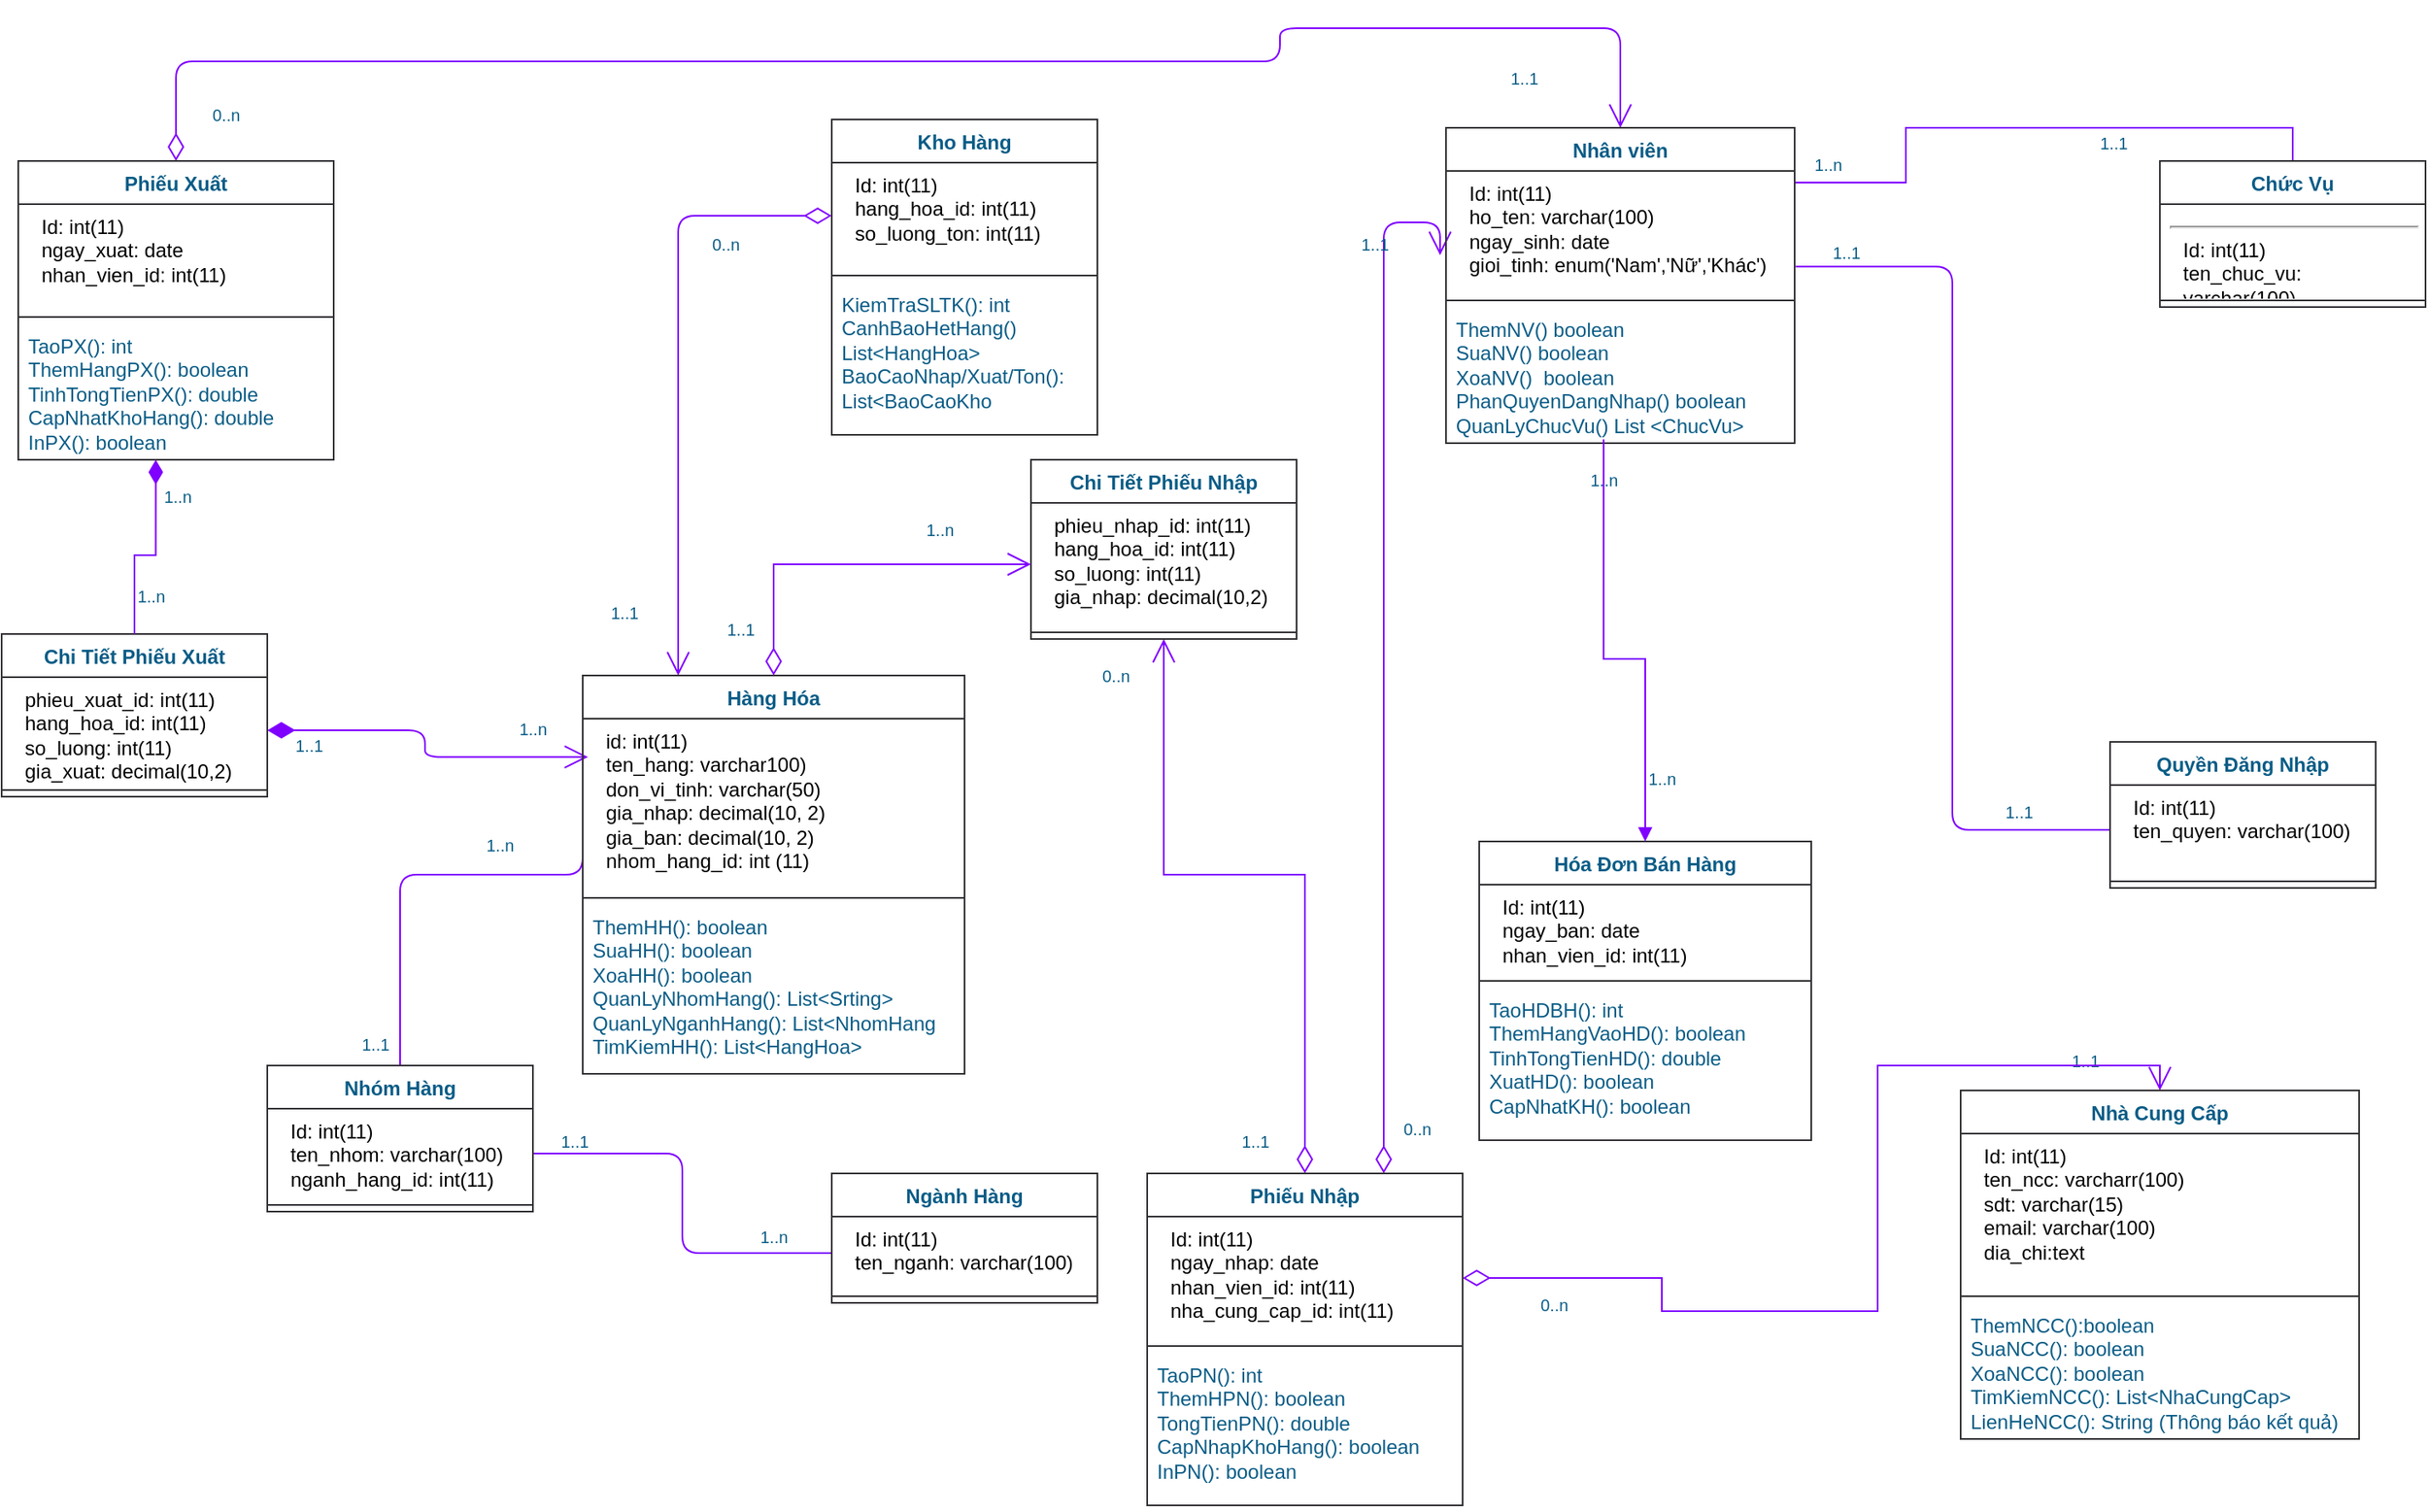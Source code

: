 <mxfile version="26.2.2">
  <diagram name="Page-1" id="efa7a0a1-bf9b-a30e-e6df-94a7791c09e9">
    <mxGraphModel dx="1627" dy="2089" grid="1" gridSize="10" guides="1" tooltips="1" connect="1" arrows="1" fold="1" page="1" pageScale="1" pageWidth="827" pageHeight="1169" background="none" math="0" shadow="0">
      <root>
        <mxCell id="0" />
        <mxCell id="1" parent="0" />
        <mxCell id="cm0d4Y98Hce47HyUnUgf-143" style="edgeStyle=orthogonalEdgeStyle;rounded=0;orthogonalLoop=1;jettySize=auto;html=1;exitX=1;exitY=0.5;exitDx=0;exitDy=0;entryX=0.5;entryY=0;entryDx=0;entryDy=0;strokeColor=#7F00FF;fontColor=#095C86;fillColor=#F694C1;endArrow=none;startFill=0;" parent="1" source="cm0d4Y98Hce47HyUnUgf-223" target="cm0d4Y98Hce47HyUnUgf-198" edge="1">
          <mxGeometry relative="1" as="geometry">
            <mxPoint x="1012.5" y="120" as="sourcePoint" />
            <mxPoint x="1280" y="110" as="targetPoint" />
            <Array as="points">
              <mxPoint x="1167" y="53" />
              <mxPoint x="1167" y="20" />
              <mxPoint x="1400" y="20" />
            </Array>
          </mxGeometry>
        </mxCell>
        <mxCell id="36" value="" style="endArrow=open;endSize=12;startArrow=diamondThin;startSize=14;startFill=0;edgeStyle=orthogonalEdgeStyle;labelBackgroundColor=none;strokeColor=#7F00FF;fontColor=default;exitX=0;exitY=0.5;exitDx=0;exitDy=0;entryX=0.25;entryY=0;entryDx=0;entryDy=0;" parent="1" source="cm0d4Y98Hce47HyUnUgf-211" target="cm0d4Y98Hce47HyUnUgf-231" edge="1">
          <mxGeometry y="160" as="geometry">
            <mxPoint x="494" y="178.36" as="sourcePoint" />
            <mxPoint x="390" y="302.5" as="targetPoint" />
          </mxGeometry>
        </mxCell>
        <mxCell id="37" value="0..n" style="resizable=0;align=left;verticalAlign=top;labelBackgroundColor=none;fontSize=10;strokeColor=#AF45ED;shadow=1;fillColor=#F694C1;fontColor=#095C86;" parent="36" connectable="0" vertex="1">
          <mxGeometry x="-1" relative="1" as="geometry">
            <mxPoint x="-74" y="5" as="offset" />
          </mxGeometry>
        </mxCell>
        <mxCell id="87" value="" style="endArrow=none;endSize=12;startArrow=none;startSize=14;startFill=0;edgeStyle=orthogonalEdgeStyle;labelBackgroundColor=none;strokeColor=#7F00FF;fontColor=default;entryX=0.5;entryY=0;entryDx=0;entryDy=0;exitX=0;exitY=0.5;exitDx=0;exitDy=0;" parent="1" source="cm0d4Y98Hce47HyUnUgf-232" target="cm0d4Y98Hce47HyUnUgf-218" edge="1">
          <mxGeometry x="519.36" y="200" as="geometry">
            <mxPoint x="390" y="427.5" as="sourcePoint" />
            <mxPoint x="290" y="491.96" as="targetPoint" />
            <Array as="points">
              <mxPoint x="370" y="470" />
              <mxPoint x="260" y="470" />
            </Array>
          </mxGeometry>
        </mxCell>
        <mxCell id="88" value="1..n" style="resizable=0;align=left;verticalAlign=top;labelBackgroundColor=none;fontSize=10;strokeColor=#AF45ED;shadow=1;fillColor=#F694C1;fontColor=#095C86;" parent="87" connectable="0" vertex="1">
          <mxGeometry x="-1" relative="1" as="geometry">
            <mxPoint x="-60" y="12" as="offset" />
          </mxGeometry>
        </mxCell>
        <mxCell id="99" value="" style="endArrow=none;endSize=12;startArrow=none;startSize=14;startFill=0;edgeStyle=orthogonalEdgeStyle;labelBackgroundColor=none;strokeColor=#7F00FF;fontColor=default;exitX=0;exitY=0.5;exitDx=0;exitDy=0;entryX=1;entryY=0.5;entryDx=0;entryDy=0;" parent="1" source="cm0d4Y98Hce47HyUnUgf-215" target="cm0d4Y98Hce47HyUnUgf-219" edge="1">
          <mxGeometry x="369.36" y="360" as="geometry">
            <mxPoint x="510" y="538.48" as="sourcePoint" />
            <mxPoint x="370" y="538.5" as="targetPoint" />
            <Array as="points" />
          </mxGeometry>
        </mxCell>
        <mxCell id="100" value="" style="resizable=0;align=left;verticalAlign=top;labelBackgroundColor=none;fontSize=10;strokeColor=#AF45ED;shadow=1;fillColor=#F694C1;fontColor=#095C86;" parent="99" connectable="0" vertex="1">
          <mxGeometry x="-1" relative="1" as="geometry">
            <mxPoint x="-31.08" as="offset" />
          </mxGeometry>
        </mxCell>
        <mxCell id="103" value="" style="endArrow=open;endSize=12;startArrow=diamondThin;startSize=14;startFill=1;edgeStyle=orthogonalEdgeStyle;align=left;verticalAlign=bottom;labelBackgroundColor=none;strokeColor=#7F00FF;fontColor=default;exitX=1;exitY=0.5;exitDx=0;exitDy=0;entryX=0.014;entryY=0.222;entryDx=0;entryDy=0;entryPerimeter=0;" parent="1" source="cm0d4Y98Hce47HyUnUgf-178" target="cm0d4Y98Hce47HyUnUgf-232" edge="1">
          <mxGeometry x="-0.818" y="5.0" relative="1" as="geometry">
            <mxPoint x="170" y="438.8" as="sourcePoint" />
            <mxPoint x="310" y="365" as="targetPoint" />
            <mxPoint as="offset" />
          </mxGeometry>
        </mxCell>
        <mxCell id="cm0d4Y98Hce47HyUnUgf-122" value="" style="endArrow=none;endSize=12;startArrow=none;startSize=14;startFill=0;edgeStyle=orthogonalEdgeStyle;labelBackgroundColor=none;strokeColor=#7F00FF;fontColor=default;exitX=0;exitY=0.5;exitDx=0;exitDy=0;entryX=1.003;entryY=0.778;entryDx=0;entryDy=0;entryPerimeter=0;" parent="1" source="cm0d4Y98Hce47HyUnUgf-194" target="cm0d4Y98Hce47HyUnUgf-223" edge="1">
          <mxGeometry x="620" y="340" as="geometry">
            <mxPoint x="1270" y="447.5" as="sourcePoint" />
            <mxPoint x="1060" y="175" as="targetPoint" />
          </mxGeometry>
        </mxCell>
        <mxCell id="cm0d4Y98Hce47HyUnUgf-125" value="" style="resizable=0;align=right;verticalAlign=top;labelBackgroundColor=none;fontSize=10;strokeColor=#AF45ED;shadow=1;fillColor=#F694C1;fontColor=#095C86;" parent="1" connectable="0" vertex="1">
          <mxGeometry x="1241" y="427.5" as="geometry" />
        </mxCell>
        <mxCell id="cm0d4Y98Hce47HyUnUgf-129" value="" style="endArrow=open;endSize=12;startArrow=diamondThin;startSize=14;startFill=0;edgeStyle=orthogonalEdgeStyle;labelBackgroundColor=none;strokeColor=#7F00FF;fontColor=default;entryX=-0.017;entryY=0.686;entryDx=0;entryDy=0;exitX=0.75;exitY=0;exitDx=0;exitDy=0;entryPerimeter=0;" parent="1" source="cm0d4Y98Hce47HyUnUgf-206" target="cm0d4Y98Hce47HyUnUgf-223" edge="1">
          <mxGeometry x="469.36" y="526.16" as="geometry">
            <mxPoint x="870" y="635" as="sourcePoint" />
            <mxPoint x="870" y="175" as="targetPoint" />
            <Array as="points">
              <mxPoint x="853" y="77" />
              <mxPoint x="886" y="77" />
            </Array>
          </mxGeometry>
        </mxCell>
        <mxCell id="cm0d4Y98Hce47HyUnUgf-130" value="0..n" style="resizable=0;align=left;verticalAlign=top;labelBackgroundColor=none;fontSize=10;strokeColor=#AF45ED;shadow=1;fillColor=#F694C1;fontColor=#095C86;" parent="cm0d4Y98Hce47HyUnUgf-129" connectable="0" vertex="1">
          <mxGeometry x="-1" relative="1" as="geometry">
            <mxPoint x="10" y="-39" as="offset" />
          </mxGeometry>
        </mxCell>
        <mxCell id="cm0d4Y98Hce47HyUnUgf-133" value="" style="endArrow=open;endSize=12;startArrow=diamondThin;startSize=14;startFill=0;edgeStyle=orthogonalEdgeStyle;labelBackgroundColor=none;strokeColor=#7F00FF;fontColor=default;entryX=0.5;entryY=0;entryDx=0;entryDy=0;fillColor=#b1ddf0;exitX=0.5;exitY=0;exitDx=0;exitDy=0;" parent="1" source="efvT4zHFOfx7OfYnkzSs-105" target="cm0d4Y98Hce47HyUnUgf-222" edge="1">
          <mxGeometry x="469.36" y="526.16" as="geometry">
            <mxPoint x="100" y="50" as="sourcePoint" />
            <mxPoint x="917.5" y="120" as="targetPoint" />
            <Array as="points">
              <mxPoint x="125" y="-20" />
              <mxPoint x="790" y="-20" />
              <mxPoint x="790" y="-40" />
              <mxPoint x="995" y="-40" />
            </Array>
          </mxGeometry>
        </mxCell>
        <mxCell id="cm0d4Y98Hce47HyUnUgf-134" value="0..n" style="resizable=0;align=left;verticalAlign=top;labelBackgroundColor=none;fontSize=10;strokeColor=#AF45ED;shadow=1;fillColor=#F694C1;fontColor=#095C86;" parent="cm0d4Y98Hce47HyUnUgf-133" connectable="0" vertex="1">
          <mxGeometry x="-1" relative="1" as="geometry">
            <mxPoint x="20" y="-40" as="offset" />
          </mxGeometry>
        </mxCell>
        <mxCell id="cm0d4Y98Hce47HyUnUgf-136" value="" style="edgeLabel;html=1;align=center;verticalAlign=middle;resizable=0;points=[];strokeColor=#AF45ED;fontColor=#095C86;fillColor=#F694C1;" parent="cm0d4Y98Hce47HyUnUgf-133" vertex="1" connectable="0">
          <mxGeometry relative="1" as="geometry">
            <mxPoint x="215" y="10" as="offset" />
          </mxGeometry>
        </mxCell>
        <mxCell id="cm0d4Y98Hce47HyUnUgf-137" value="" style="endArrow=open;endSize=12;startArrow=diamondThin;startSize=14;startFill=0;edgeStyle=orthogonalEdgeStyle;exitX=0.5;exitY=0;rounded=0;labelBackgroundColor=none;strokeColor=#7F00FF;fontColor=default;endFill=0;exitDx=0;exitDy=0;entryX=0.5;entryY=1;entryDx=0;entryDy=0;" parent="1" source="cm0d4Y98Hce47HyUnUgf-206" target="cm0d4Y98Hce47HyUnUgf-235" edge="1">
          <mxGeometry x="1209.36" y="170" as="geometry">
            <mxPoint x="790" y="585" as="sourcePoint" />
            <mxPoint x="724.48" y="382.444" as="targetPoint" />
            <Array as="points">
              <mxPoint x="805" y="470" />
              <mxPoint x="720" y="470" />
            </Array>
          </mxGeometry>
        </mxCell>
        <mxCell id="cm0d4Y98Hce47HyUnUgf-138" value="1..n" style="resizable=0;align=left;verticalAlign=top;labelBackgroundColor=none;fontSize=10;strokeColor=#AF45ED;shadow=1;fillColor=#F694C1;fontColor=#095C86;" parent="cm0d4Y98Hce47HyUnUgf-137" connectable="0" vertex="1">
          <mxGeometry x="-1" relative="1" as="geometry">
            <mxPoint x="205" y="-250" as="offset" />
          </mxGeometry>
        </mxCell>
        <mxCell id="cm0d4Y98Hce47HyUnUgf-140" value="" style="edgeLabel;html=1;align=center;verticalAlign=middle;resizable=0;points=[];strokeColor=#AF45ED;fontColor=#095C86;fillColor=#F694C1;" parent="cm0d4Y98Hce47HyUnUgf-137" vertex="1" connectable="0">
          <mxGeometry relative="1" as="geometry">
            <mxPoint x="20" y="-28" as="offset" />
          </mxGeometry>
        </mxCell>
        <mxCell id="cm0d4Y98Hce47HyUnUgf-141" value="" style="edgeLabel;html=1;align=center;verticalAlign=middle;resizable=0;points=[];strokeColor=#AF45ED;fontColor=#095C86;fillColor=#F694C1;" parent="cm0d4Y98Hce47HyUnUgf-137" vertex="1" connectable="0">
          <mxGeometry relative="1" as="geometry">
            <mxPoint x="-1" y="40" as="offset" />
          </mxGeometry>
        </mxCell>
        <mxCell id="cm0d4Y98Hce47HyUnUgf-142" value="" style="edgeLabel;html=1;align=center;verticalAlign=middle;resizable=0;points=[];strokeColor=#AF45ED;fontColor=#095C86;fillColor=#F694C1;" parent="cm0d4Y98Hce47HyUnUgf-137" vertex="1" connectable="0">
          <mxGeometry relative="1" as="geometry">
            <mxPoint y="62" as="offset" />
          </mxGeometry>
        </mxCell>
        <mxCell id="cm0d4Y98Hce47HyUnUgf-145" value="1..1" style="resizable=0;align=left;verticalAlign=top;labelBackgroundColor=none;fontSize=10;strokeColor=#AF45ED;shadow=1;fillColor=#F694C1;fontColor=#095C86;" parent="1" connectable="0" vertex="1">
          <mxGeometry x="1210" y="110" as="geometry">
            <mxPoint x="72" y="-93" as="offset" />
          </mxGeometry>
        </mxCell>
        <mxCell id="cm0d4Y98Hce47HyUnUgf-146" value="1..n" style="resizable=0;align=left;verticalAlign=top;labelBackgroundColor=none;fontSize=10;strokeColor=#AF45ED;shadow=1;fillColor=#F694C1;fontColor=#095C86;" parent="1" connectable="0" vertex="1">
          <mxGeometry x="1110" y="30" as="geometry" />
        </mxCell>
        <mxCell id="cm0d4Y98Hce47HyUnUgf-147" value="1..1" style="resizable=0;align=left;verticalAlign=top;labelBackgroundColor=none;fontSize=10;strokeColor=#AF45ED;shadow=1;fillColor=#F694C1;fontColor=#095C86;" parent="1" connectable="0" vertex="1">
          <mxGeometry x="1140" y="80" as="geometry">
            <mxPoint x="-19" y="3" as="offset" />
          </mxGeometry>
        </mxCell>
        <mxCell id="cm0d4Y98Hce47HyUnUgf-148" value="1..1" style="resizable=0;align=left;verticalAlign=top;labelBackgroundColor=none;fontSize=10;strokeColor=#AF45ED;shadow=1;fillColor=#F694C1;fontColor=#095C86;" parent="1" connectable="0" vertex="1">
          <mxGeometry x="1240" y="410" as="geometry">
            <mxPoint x="-15" y="10" as="offset" />
          </mxGeometry>
        </mxCell>
        <mxCell id="cm0d4Y98Hce47HyUnUgf-151" value="1..n" style="resizable=0;align=left;verticalAlign=top;labelBackgroundColor=none;fontSize=10;strokeColor=#AF45ED;shadow=1;fillColor=#F694C1;fontColor=#095C86;" parent="1" connectable="0" vertex="1">
          <mxGeometry x="990" y="210" as="geometry">
            <mxPoint x="-15" y="10" as="offset" />
          </mxGeometry>
        </mxCell>
        <mxCell id="cm0d4Y98Hce47HyUnUgf-152" value="1..1" style="resizable=0;align=left;verticalAlign=top;labelBackgroundColor=none;fontSize=10;strokeColor=#AF45ED;shadow=1;fillColor=#F694C1;fontColor=#095C86;" parent="1" connectable="0" vertex="1">
          <mxGeometry x="1280" y="560" as="geometry">
            <mxPoint x="-15" y="10" as="offset" />
          </mxGeometry>
        </mxCell>
        <mxCell id="cm0d4Y98Hce47HyUnUgf-153" value="0..n" style="resizable=0;align=left;verticalAlign=top;labelBackgroundColor=none;fontSize=10;strokeColor=#AF45ED;shadow=1;fillColor=#F694C1;fontColor=#095C86;" parent="1" connectable="0" vertex="1">
          <mxGeometry x="870" y="730" as="geometry">
            <mxPoint x="75" y="-13" as="offset" />
          </mxGeometry>
        </mxCell>
        <mxCell id="cm0d4Y98Hce47HyUnUgf-154" value="0..n" style="resizable=0;align=left;verticalAlign=top;labelBackgroundColor=none;fontSize=10;strokeColor=#AF45ED;shadow=1;fillColor=#F694C1;fontColor=#095C86;" parent="1" connectable="0" vertex="1">
          <mxGeometry x="760" y="350" as="geometry">
            <mxPoint x="-79" y="-12" as="offset" />
          </mxGeometry>
        </mxCell>
        <mxCell id="cm0d4Y98Hce47HyUnUgf-155" value="1..1" style="resizable=0;align=left;verticalAlign=top;labelBackgroundColor=none;fontSize=10;strokeColor=#AF45ED;shadow=1;fillColor=#F694C1;fontColor=#095C86;" parent="1" connectable="0" vertex="1">
          <mxGeometry x="780" y="608.48" as="geometry">
            <mxPoint x="-15" y="10" as="offset" />
          </mxGeometry>
        </mxCell>
        <mxCell id="cm0d4Y98Hce47HyUnUgf-156" value="1..1" style="resizable=0;align=left;verticalAlign=top;labelBackgroundColor=none;fontSize=10;strokeColor=#AF45ED;shadow=1;fillColor=#F694C1;fontColor=#095C86;" parent="1" connectable="0" vertex="1">
          <mxGeometry x="770" y="-50" as="geometry">
            <mxPoint x="157" y="28" as="offset" />
          </mxGeometry>
        </mxCell>
        <mxCell id="cm0d4Y98Hce47HyUnUgf-161" value="" style="endArrow=open;endSize=12;startArrow=diamondThin;startSize=14;startFill=0;edgeStyle=orthogonalEdgeStyle;rounded=0;labelBackgroundColor=none;strokeColor=#7F00FF;fontColor=default;exitX=1;exitY=0.5;exitDx=0;exitDy=0;entryX=0.5;entryY=0;entryDx=0;entryDy=0;" parent="1" source="cm0d4Y98Hce47HyUnUgf-207" target="cm0d4Y98Hce47HyUnUgf-182" edge="1">
          <mxGeometry x="519.36" y="180" as="geometry">
            <mxPoint x="790" y="685" as="sourcePoint" />
            <mxPoint x="1300" y="670" as="targetPoint" />
            <Array as="points">
              <mxPoint x="1020" y="713" />
              <mxPoint x="1020" y="733" />
              <mxPoint x="1150" y="733" />
              <mxPoint x="1150" y="585" />
              <mxPoint x="1320" y="585" />
            </Array>
          </mxGeometry>
        </mxCell>
        <mxCell id="cm0d4Y98Hce47HyUnUgf-163" value="1..n" style="resizable=0;align=left;verticalAlign=top;labelBackgroundColor=none;fontSize=10;strokeColor=#AF45ED;shadow=1;fillColor=#F694C1;fontColor=#095C86;" parent="1" connectable="0" vertex="1">
          <mxGeometry x="414" y="640" as="geometry">
            <mxPoint x="61" y="36" as="offset" />
          </mxGeometry>
        </mxCell>
        <mxCell id="cm0d4Y98Hce47HyUnUgf-164" value="1..1" style="resizable=0;align=left;verticalAlign=top;labelBackgroundColor=none;fontSize=10;strokeColor=#AF45ED;shadow=1;fillColor=#F694C1;fontColor=#095C86;" parent="1" connectable="0" vertex="1">
          <mxGeometry x="370" y="608.48" as="geometry">
            <mxPoint x="-15" y="10" as="offset" />
          </mxGeometry>
        </mxCell>
        <mxCell id="cm0d4Y98Hce47HyUnUgf-165" value="1..1" style="resizable=0;align=left;verticalAlign=top;labelBackgroundColor=none;fontSize=10;strokeColor=#AF45ED;shadow=1;fillColor=#F694C1;fontColor=#095C86;" parent="1" connectable="0" vertex="1">
          <mxGeometry x="250" y="550" as="geometry">
            <mxPoint x="-15" y="10" as="offset" />
          </mxGeometry>
        </mxCell>
        <mxCell id="cm0d4Y98Hce47HyUnUgf-166" value="1..1" style="resizable=0;align=left;verticalAlign=top;labelBackgroundColor=none;fontSize=10;strokeColor=#AF45ED;shadow=1;fillColor=#F694C1;fontColor=#095C86;" parent="1" connectable="0" vertex="1">
          <mxGeometry x="400" y="290" as="geometry">
            <mxPoint x="-15" y="10" as="offset" />
          </mxGeometry>
        </mxCell>
        <mxCell id="cm0d4Y98Hce47HyUnUgf-167" value="1..n" style="resizable=0;align=right;verticalAlign=top;labelBackgroundColor=none;fontSize=10;strokeColor=#AF45ED;shadow=1;fillColor=#F694C1;fontColor=#095C86;" parent="1" connectable="0" vertex="1">
          <mxGeometry x="350" y="370" as="geometry" />
        </mxCell>
        <mxCell id="cm0d4Y98Hce47HyUnUgf-168" value="1..1" style="resizable=0;align=left;verticalAlign=top;labelBackgroundColor=none;fontSize=10;strokeColor=#AF45ED;shadow=1;fillColor=#F694C1;fontColor=#095C86;" parent="1" connectable="0" vertex="1">
          <mxGeometry x="210" y="370" as="geometry">
            <mxPoint x="-15" y="10" as="offset" />
          </mxGeometry>
        </mxCell>
        <mxCell id="cm0d4Y98Hce47HyUnUgf-169" value="1..n" style="resizable=0;align=left;verticalAlign=top;labelBackgroundColor=none;fontSize=10;strokeColor=#AF45ED;shadow=1;fillColor=#F694C1;fontColor=#095C86;" parent="1" connectable="0" vertex="1">
          <mxGeometry x="590" y="240" as="geometry">
            <mxPoint x="-15" y="10" as="offset" />
          </mxGeometry>
        </mxCell>
        <mxCell id="cm0d4Y98Hce47HyUnUgf-170" value="1..1" style="resizable=0;align=left;verticalAlign=top;labelBackgroundColor=none;fontSize=10;strokeColor=#AF45ED;shadow=1;fillColor=#F694C1;fontColor=#095C86;" parent="1" connectable="0" vertex="1">
          <mxGeometry x="470" y="300" as="geometry">
            <mxPoint x="-15" y="10" as="offset" />
          </mxGeometry>
        </mxCell>
        <mxCell id="cm0d4Y98Hce47HyUnUgf-171" value="1..1" style="resizable=0;align=left;verticalAlign=top;labelBackgroundColor=none;fontSize=10;strokeColor=#AF45ED;shadow=1;fillColor=#F694C1;fontColor=#095C86;" parent="1" connectable="0" vertex="1">
          <mxGeometry x="680" y="50" as="geometry">
            <mxPoint x="157" y="28" as="offset" />
          </mxGeometry>
        </mxCell>
        <mxCell id="cm0d4Y98Hce47HyUnUgf-177" value="Chi Tiết Phiếu Xuất" style="swimlane;fontStyle=1;align=center;verticalAlign=top;childLayout=stackLayout;horizontal=1;startSize=26;horizontalStack=0;resizeParent=1;resizeParentMax=0;resizeLast=0;collapsible=1;marginBottom=0;whiteSpace=wrap;html=1;strokeColor=light-dark(#333135, #d176ff);fontColor=#095C86;fillColor=#FFFFFF;" parent="1" vertex="1">
          <mxGeometry x="20" y="325" width="160" height="98" as="geometry" />
        </mxCell>
        <mxCell id="cm0d4Y98Hce47HyUnUgf-178" value="&lt;p style=&quot;color: rgb(0, 0, 0); text-wrap-mode: nowrap; margin: 0px 0px 0px 8px;&quot;&gt;phieu_xuat_id: int(11)&lt;/p&gt;&lt;p style=&quot;color: rgb(0, 0, 0); text-wrap-mode: nowrap; margin: 0px 0px 0px 8px;&quot;&gt;hang_hoa_id: int(11)&lt;/p&gt;&lt;p style=&quot;color: rgb(0, 0, 0); text-wrap-mode: nowrap; margin: 0px 0px 0px 8px;&quot;&gt;so_luong: int(11)&lt;/p&gt;&lt;p style=&quot;color: rgb(0, 0, 0); text-wrap-mode: nowrap; margin: 0px 0px 0px 8px;&quot;&gt;gia_xuat: decimal(10,2)&lt;/p&gt;" style="text;strokeColor=none;fillColor=none;align=left;verticalAlign=top;spacingLeft=4;spacingRight=4;overflow=hidden;rotatable=0;points=[[0,0.5],[1,0.5]];portConstraint=eastwest;whiteSpace=wrap;html=1;fontColor=#095C86;" parent="cm0d4Y98Hce47HyUnUgf-177" vertex="1">
          <mxGeometry y="26" width="160" height="64" as="geometry" />
        </mxCell>
        <mxCell id="cm0d4Y98Hce47HyUnUgf-179" value="" style="line;strokeWidth=1;fillColor=none;align=left;verticalAlign=middle;spacingTop=-1;spacingLeft=3;spacingRight=3;rotatable=0;labelPosition=right;points=[];portConstraint=eastwest;strokeColor=inherit;fontColor=#095C86;" parent="cm0d4Y98Hce47HyUnUgf-177" vertex="1">
          <mxGeometry y="90" width="160" height="8" as="geometry" />
        </mxCell>
        <mxCell id="cm0d4Y98Hce47HyUnUgf-182" value="Nhà Cung Cấp" style="swimlane;fontStyle=1;align=center;verticalAlign=top;childLayout=stackLayout;horizontal=1;startSize=26;horizontalStack=0;resizeParent=1;resizeParentMax=0;resizeLast=0;collapsible=1;marginBottom=0;whiteSpace=wrap;html=1;strokeColor=light-dark(#333135, #d176ff);fontColor=#095C86;fillColor=#FFFFFF;" parent="1" vertex="1">
          <mxGeometry x="1200" y="600" width="240" height="210" as="geometry" />
        </mxCell>
        <mxCell id="cm0d4Y98Hce47HyUnUgf-183" value="&lt;p style=&quot;color: rgb(0, 0, 0); text-wrap-mode: nowrap; margin: 0px 0px 0px 8px;&quot;&gt;Id: int(11)&lt;/p&gt;&lt;p style=&quot;color: rgb(0, 0, 0); text-wrap-mode: nowrap; margin: 0px 0px 0px 8px;&quot;&gt;ten_ncc: varcharr(100)&lt;/p&gt;&lt;p style=&quot;color: rgb(0, 0, 0); text-wrap-mode: nowrap; margin: 0px 0px 0px 8px;&quot;&gt;sdt: varchar(15)&lt;/p&gt;&lt;p style=&quot;color: rgb(0, 0, 0); text-wrap-mode: nowrap; margin: 0px 0px 0px 8px;&quot;&gt;email: varchar(100)&lt;/p&gt;&lt;p style=&quot;color: rgb(0, 0, 0); text-wrap-mode: nowrap; margin: 0px 0px 0px 8px;&quot;&gt;dia_chi:text&lt;/p&gt;" style="text;strokeColor=none;fillColor=none;align=left;verticalAlign=top;spacingLeft=4;spacingRight=4;overflow=hidden;rotatable=0;points=[[0,0.5],[1,0.5]];portConstraint=eastwest;whiteSpace=wrap;html=1;fontColor=#095C86;" parent="cm0d4Y98Hce47HyUnUgf-182" vertex="1">
          <mxGeometry y="26" width="240" height="94" as="geometry" />
        </mxCell>
        <mxCell id="cm0d4Y98Hce47HyUnUgf-184" value="" style="line;strokeWidth=1;fillColor=none;align=left;verticalAlign=middle;spacingTop=-1;spacingLeft=3;spacingRight=3;rotatable=0;labelPosition=right;points=[];portConstraint=eastwest;strokeColor=inherit;fontColor=#095C86;" parent="cm0d4Y98Hce47HyUnUgf-182" vertex="1">
          <mxGeometry y="120" width="240" height="8" as="geometry" />
        </mxCell>
        <mxCell id="cm0d4Y98Hce47HyUnUgf-185" value="ThemNCC():boolean&lt;div&gt;SuaNCC(): boolean&lt;/div&gt;&lt;div&gt;XoaNCC(): boolean&lt;/div&gt;&lt;div&gt;TimKiemNCC(): List&amp;lt;NhaCungCap&amp;gt;&lt;/div&gt;&lt;div&gt;LienHeNCC(): String (Thông báo kết quả)&lt;/div&gt;" style="text;strokeColor=none;fillColor=none;align=left;verticalAlign=top;spacingLeft=4;spacingRight=4;overflow=hidden;rotatable=0;points=[[0,0.5],[1,0.5]];portConstraint=eastwest;whiteSpace=wrap;html=1;fontColor=#095C86;" parent="cm0d4Y98Hce47HyUnUgf-182" vertex="1">
          <mxGeometry y="128" width="240" height="82" as="geometry" />
        </mxCell>
        <mxCell id="cm0d4Y98Hce47HyUnUgf-193" value="Quyền Đăng Nhập" style="swimlane;fontStyle=1;align=center;verticalAlign=top;childLayout=stackLayout;horizontal=1;startSize=26;horizontalStack=0;resizeParent=1;resizeParentMax=0;resizeLast=0;collapsible=1;marginBottom=0;whiteSpace=wrap;html=1;strokeColor=light-dark(#333135, #d176ff);fontColor=#095C86;fillColor=#FFFFFF;" parent="1" vertex="1">
          <mxGeometry x="1290" y="390" width="160" height="88" as="geometry" />
        </mxCell>
        <mxCell id="cm0d4Y98Hce47HyUnUgf-194" value="&lt;p style=&quot;color: rgb(0, 0, 0); text-wrap-mode: nowrap; margin: 0px 0px 0px 8px;&quot;&gt;Id: int(11)&lt;/p&gt;&lt;p style=&quot;color: rgb(0, 0, 0); text-wrap-mode: nowrap; margin: 0px 0px 0px 8px;&quot;&gt;ten_quyen: varchar(100)&lt;/p&gt;" style="text;strokeColor=none;fillColor=none;align=left;verticalAlign=top;spacingLeft=4;spacingRight=4;overflow=hidden;rotatable=0;points=[[0,0.5],[1,0.5]];portConstraint=eastwest;whiteSpace=wrap;html=1;fontColor=#095C86;" parent="cm0d4Y98Hce47HyUnUgf-193" vertex="1">
          <mxGeometry y="26" width="160" height="54" as="geometry" />
        </mxCell>
        <mxCell id="cm0d4Y98Hce47HyUnUgf-195" value="" style="line;strokeWidth=1;fillColor=none;align=left;verticalAlign=middle;spacingTop=-1;spacingLeft=3;spacingRight=3;rotatable=0;labelPosition=right;points=[];portConstraint=eastwest;strokeColor=inherit;fontColor=#095C86;" parent="cm0d4Y98Hce47HyUnUgf-193" vertex="1">
          <mxGeometry y="80" width="160" height="8" as="geometry" />
        </mxCell>
        <mxCell id="cm0d4Y98Hce47HyUnUgf-198" value="Chức Vụ" style="swimlane;fontStyle=1;align=center;verticalAlign=top;childLayout=stackLayout;horizontal=1;startSize=26;horizontalStack=0;resizeParent=1;resizeParentMax=0;resizeLast=0;collapsible=1;marginBottom=0;whiteSpace=wrap;html=1;strokeColor=light-dark(#333135, #d176ff);fontColor=#095C86;fillColor=#FFFFFF;" parent="1" vertex="1">
          <mxGeometry x="1320" y="40" width="160" height="88" as="geometry" />
        </mxCell>
        <mxCell id="cm0d4Y98Hce47HyUnUgf-199" value="&lt;hr style=&quot;color: rgb(0, 0, 0); text-wrap-mode: nowrap;&quot;&gt;&lt;p style=&quot;color: rgb(0, 0, 0); text-wrap-mode: nowrap; margin: 0px 0px 0px 8px;&quot;&gt;Id: int(11)&lt;br&gt;&lt;/p&gt;&lt;p style=&quot;color: rgb(0, 0, 0); text-wrap-mode: nowrap; margin: 0px 0px 0px 8px;&quot;&gt;ten_chuc_vu: varchar(100)&lt;/p&gt;" style="text;strokeColor=none;fillColor=none;align=left;verticalAlign=top;spacingLeft=4;spacingRight=4;overflow=hidden;rotatable=0;points=[[0,0.5],[1,0.5]];portConstraint=eastwest;whiteSpace=wrap;html=1;fontColor=#095C86;" parent="cm0d4Y98Hce47HyUnUgf-198" vertex="1">
          <mxGeometry y="26" width="160" height="54" as="geometry" />
        </mxCell>
        <mxCell id="cm0d4Y98Hce47HyUnUgf-200" value="" style="line;strokeWidth=1;fillColor=none;align=left;verticalAlign=middle;spacingTop=-1;spacingLeft=3;spacingRight=3;rotatable=0;labelPosition=right;points=[];portConstraint=eastwest;strokeColor=inherit;fontColor=#095C86;" parent="cm0d4Y98Hce47HyUnUgf-198" vertex="1">
          <mxGeometry y="80" width="160" height="8" as="geometry" />
        </mxCell>
        <mxCell id="cm0d4Y98Hce47HyUnUgf-202" value="Hóa Đơn Bán Hàng" style="swimlane;fontStyle=1;align=center;verticalAlign=top;childLayout=stackLayout;horizontal=1;startSize=26;horizontalStack=0;resizeParent=1;resizeParentMax=0;resizeLast=0;collapsible=1;marginBottom=0;whiteSpace=wrap;html=1;strokeColor=light-dark(#333135, #d176ff);fontColor=#095C86;fillColor=#FFFFFF;" parent="1" vertex="1">
          <mxGeometry x="910" y="450" width="200" height="180" as="geometry" />
        </mxCell>
        <mxCell id="cm0d4Y98Hce47HyUnUgf-203" value="&lt;p style=&quot;color: rgb(0, 0, 0); text-wrap-mode: nowrap; margin: 0px 0px 0px 8px;&quot;&gt;Id: int(11)&lt;/p&gt;&lt;p style=&quot;color: rgb(0, 0, 0); text-wrap-mode: nowrap; margin: 0px 0px 0px 8px;&quot;&gt;ngay_ban: date&amp;nbsp;&lt;/p&gt;&lt;p style=&quot;color: rgb(0, 0, 0); text-wrap-mode: nowrap; margin: 0px 0px 0px 8px;&quot;&gt;nhan_vien_id: int(11)&lt;/p&gt;" style="text;strokeColor=none;fillColor=none;align=left;verticalAlign=top;spacingLeft=4;spacingRight=4;overflow=hidden;rotatable=0;points=[[0,0.5],[1,0.5]];portConstraint=eastwest;whiteSpace=wrap;html=1;fontColor=#095C86;" parent="cm0d4Y98Hce47HyUnUgf-202" vertex="1">
          <mxGeometry y="26" width="200" height="54" as="geometry" />
        </mxCell>
        <mxCell id="cm0d4Y98Hce47HyUnUgf-204" value="" style="line;strokeWidth=1;fillColor=none;align=left;verticalAlign=middle;spacingTop=-1;spacingLeft=3;spacingRight=3;rotatable=0;labelPosition=right;points=[];portConstraint=eastwest;strokeColor=inherit;fontColor=#095C86;" parent="cm0d4Y98Hce47HyUnUgf-202" vertex="1">
          <mxGeometry y="80" width="200" height="8" as="geometry" />
        </mxCell>
        <mxCell id="cm0d4Y98Hce47HyUnUgf-205" value="TaoHDBH(): int&lt;div&gt;ThemHangVaoHD(): boolean&lt;/div&gt;&lt;div&gt;TinhTongTienHD(): double&lt;/div&gt;&lt;div&gt;XuatHD(): boolean&lt;/div&gt;&lt;div&gt;CapNhatKH(): boolean&lt;/div&gt;" style="text;strokeColor=none;fillColor=none;align=left;verticalAlign=top;spacingLeft=4;spacingRight=4;overflow=hidden;rotatable=0;points=[[0,0.5],[1,0.5]];portConstraint=eastwest;whiteSpace=wrap;html=1;fontColor=#095C86;" parent="cm0d4Y98Hce47HyUnUgf-202" vertex="1">
          <mxGeometry y="88" width="200" height="92" as="geometry" />
        </mxCell>
        <mxCell id="cm0d4Y98Hce47HyUnUgf-206" value="Phiếu Nhập" style="swimlane;fontStyle=1;align=center;verticalAlign=top;childLayout=stackLayout;horizontal=1;startSize=26;horizontalStack=0;resizeParent=1;resizeParentMax=0;resizeLast=0;collapsible=1;marginBottom=0;whiteSpace=wrap;html=1;strokeColor=light-dark(#333135, #d176ff);fontColor=#095C86;fillColor=#FFFFFF;" parent="1" vertex="1">
          <mxGeometry x="710" y="650" width="190" height="200" as="geometry" />
        </mxCell>
        <mxCell id="cm0d4Y98Hce47HyUnUgf-207" value="&lt;p style=&quot;color: rgb(0, 0, 0); text-wrap-mode: nowrap; margin: 0px 0px 0px 8px;&quot;&gt;Id: int(11)&lt;/p&gt;&lt;p style=&quot;color: rgb(0, 0, 0); text-wrap-mode: nowrap; margin: 0px 0px 0px 8px;&quot;&gt;ngay_nhap: date&lt;/p&gt;&lt;p style=&quot;color: rgb(0, 0, 0); text-wrap-mode: nowrap; margin: 0px 0px 0px 8px;&quot;&gt;nhan_vien_id: int(11)&lt;/p&gt;&lt;p style=&quot;color: rgb(0, 0, 0); text-wrap-mode: nowrap; margin: 0px 0px 0px 8px;&quot;&gt;nha_cung_cap_id: int(11)&lt;/p&gt;" style="text;strokeColor=none;fillColor=none;align=left;verticalAlign=top;spacingLeft=4;spacingRight=4;overflow=hidden;rotatable=0;points=[[0,0.5],[1,0.5]];portConstraint=eastwest;whiteSpace=wrap;html=1;fontColor=#095C86;" parent="cm0d4Y98Hce47HyUnUgf-206" vertex="1">
          <mxGeometry y="26" width="190" height="74" as="geometry" />
        </mxCell>
        <mxCell id="cm0d4Y98Hce47HyUnUgf-208" value="" style="line;strokeWidth=1;fillColor=none;align=left;verticalAlign=middle;spacingTop=-1;spacingLeft=3;spacingRight=3;rotatable=0;labelPosition=right;points=[];portConstraint=eastwest;strokeColor=inherit;fontColor=#095C86;" parent="cm0d4Y98Hce47HyUnUgf-206" vertex="1">
          <mxGeometry y="100" width="190" height="8" as="geometry" />
        </mxCell>
        <mxCell id="cm0d4Y98Hce47HyUnUgf-209" value="TaoPN(): int&lt;div&gt;ThemHPN(): boolean&lt;/div&gt;&lt;div&gt;TongTienPN(): double&lt;/div&gt;&lt;div&gt;CapNhapKhoHang(): boolean&lt;/div&gt;&lt;div&gt;InPN(): boolean&lt;/div&gt;" style="text;strokeColor=none;fillColor=none;align=left;verticalAlign=top;spacingLeft=4;spacingRight=4;overflow=hidden;rotatable=0;points=[[0,0.5],[1,0.5]];portConstraint=eastwest;whiteSpace=wrap;html=1;fontColor=#095C86;" parent="cm0d4Y98Hce47HyUnUgf-206" vertex="1">
          <mxGeometry y="108" width="190" height="92" as="geometry" />
        </mxCell>
        <mxCell id="cm0d4Y98Hce47HyUnUgf-210" value="Kho Hàng" style="swimlane;fontStyle=1;align=center;verticalAlign=top;childLayout=stackLayout;horizontal=1;startSize=26;horizontalStack=0;resizeParent=1;resizeParentMax=0;resizeLast=0;collapsible=1;marginBottom=0;whiteSpace=wrap;html=1;strokeColor=light-dark(#333135, #d176ff);fontColor=#095C86;fillColor=#FFFFFF;" parent="1" vertex="1">
          <mxGeometry x="520" y="15" width="160" height="190" as="geometry" />
        </mxCell>
        <mxCell id="cm0d4Y98Hce47HyUnUgf-211" value="&lt;p style=&quot;color: rgb(0, 0, 0); text-wrap-mode: nowrap; margin: 0px 0px 0px 8px;&quot;&gt;Id: int(11)&lt;br&gt;&lt;/p&gt;&lt;p style=&quot;color: rgb(0, 0, 0); text-wrap-mode: nowrap; margin: 0px 0px 0px 8px;&quot;&gt;hang_hoa_id: int(11)&lt;/p&gt;&lt;p style=&quot;color: rgb(0, 0, 0); text-wrap-mode: nowrap; margin: 0px 0px 0px 8px;&quot;&gt;so_luong_ton: int(11)&lt;/p&gt;" style="text;strokeColor=none;fillColor=none;align=left;verticalAlign=top;spacingLeft=4;spacingRight=4;overflow=hidden;rotatable=0;points=[[0,0.5],[1,0.5]];portConstraint=eastwest;whiteSpace=wrap;html=1;fontColor=#095C86;" parent="cm0d4Y98Hce47HyUnUgf-210" vertex="1">
          <mxGeometry y="26" width="160" height="64" as="geometry" />
        </mxCell>
        <mxCell id="cm0d4Y98Hce47HyUnUgf-212" value="" style="line;strokeWidth=1;fillColor=none;align=left;verticalAlign=middle;spacingTop=-1;spacingLeft=3;spacingRight=3;rotatable=0;labelPosition=right;points=[];portConstraint=eastwest;strokeColor=inherit;fontColor=#095C86;" parent="cm0d4Y98Hce47HyUnUgf-210" vertex="1">
          <mxGeometry y="90" width="160" height="8" as="geometry" />
        </mxCell>
        <mxCell id="cm0d4Y98Hce47HyUnUgf-213" value="KiemTraSLTK(): int&lt;div&gt;CanhBaoHetHang() List&amp;lt;HangHoa&amp;gt;&lt;/div&gt;&lt;div&gt;BaoCaoNhap/Xuat/Ton(): List&amp;lt;BaoCaoKho&lt;/div&gt;" style="text;strokeColor=none;fillColor=none;align=left;verticalAlign=top;spacingLeft=4;spacingRight=4;overflow=hidden;rotatable=0;points=[[0,0.5],[1,0.5]];portConstraint=eastwest;whiteSpace=wrap;html=1;fontColor=#095C86;" parent="cm0d4Y98Hce47HyUnUgf-210" vertex="1">
          <mxGeometry y="98" width="160" height="92" as="geometry" />
        </mxCell>
        <mxCell id="cm0d4Y98Hce47HyUnUgf-214" value="Ngành Hàng" style="swimlane;fontStyle=1;align=center;verticalAlign=top;childLayout=stackLayout;horizontal=1;startSize=26;horizontalStack=0;resizeParent=1;resizeParentMax=0;resizeLast=0;collapsible=1;marginBottom=0;whiteSpace=wrap;html=1;strokeColor=light-dark(#333135, #d176ff);fontColor=#095C86;fillColor=#FFFFFF;" parent="1" vertex="1">
          <mxGeometry x="520" y="650" width="160" height="78" as="geometry" />
        </mxCell>
        <mxCell id="cm0d4Y98Hce47HyUnUgf-215" value="&lt;p style=&quot;color: rgb(0, 0, 0); text-wrap-mode: nowrap; margin: 0px 0px 0px 8px;&quot;&gt;Id: int(11)&lt;/p&gt;&lt;p style=&quot;color: rgb(0, 0, 0); text-wrap-mode: nowrap; margin: 0px 0px 0px 8px;&quot;&gt;ten_nganh: varchar(100)&lt;/p&gt;" style="text;strokeColor=none;fillColor=none;align=left;verticalAlign=top;spacingLeft=4;spacingRight=4;overflow=hidden;rotatable=0;points=[[0,0.5],[1,0.5]];portConstraint=eastwest;whiteSpace=wrap;html=1;fontColor=#095C86;" parent="cm0d4Y98Hce47HyUnUgf-214" vertex="1">
          <mxGeometry y="26" width="160" height="44" as="geometry" />
        </mxCell>
        <mxCell id="cm0d4Y98Hce47HyUnUgf-216" value="" style="line;strokeWidth=1;fillColor=none;align=left;verticalAlign=middle;spacingTop=-1;spacingLeft=3;spacingRight=3;rotatable=0;labelPosition=right;points=[];portConstraint=eastwest;strokeColor=inherit;fontColor=#095C86;" parent="cm0d4Y98Hce47HyUnUgf-214" vertex="1">
          <mxGeometry y="70" width="160" height="8" as="geometry" />
        </mxCell>
        <mxCell id="cm0d4Y98Hce47HyUnUgf-218" value="Nhóm Hàng" style="swimlane;fontStyle=1;align=center;verticalAlign=top;childLayout=stackLayout;horizontal=1;startSize=26;horizontalStack=0;resizeParent=1;resizeParentMax=0;resizeLast=0;collapsible=1;marginBottom=0;whiteSpace=wrap;html=1;strokeColor=light-dark(#333135, #d176ff);fontColor=#095C86;fillColor=#FFFFFF;" parent="1" vertex="1">
          <mxGeometry x="180" y="585" width="160" height="88" as="geometry" />
        </mxCell>
        <mxCell id="cm0d4Y98Hce47HyUnUgf-219" value="&lt;p style=&quot;color: rgb(0, 0, 0); text-wrap-mode: nowrap; margin: 0px 0px 0px 8px;&quot;&gt;Id: int(11)&lt;/p&gt;&lt;p style=&quot;color: rgb(0, 0, 0); text-wrap-mode: nowrap; margin: 0px 0px 0px 8px;&quot;&gt;ten_nhom: varchar(100)&lt;/p&gt;&lt;p style=&quot;color: rgb(0, 0, 0); text-wrap-mode: nowrap; margin: 0px 0px 0px 8px;&quot;&gt;nganh_hang_id: int(11)&lt;/p&gt;" style="text;strokeColor=none;fillColor=none;align=left;verticalAlign=top;spacingLeft=4;spacingRight=4;overflow=hidden;rotatable=0;points=[[0,0.5],[1,0.5]];portConstraint=eastwest;whiteSpace=wrap;html=1;fontColor=#095C86;" parent="cm0d4Y98Hce47HyUnUgf-218" vertex="1">
          <mxGeometry y="26" width="160" height="54" as="geometry" />
        </mxCell>
        <mxCell id="cm0d4Y98Hce47HyUnUgf-220" value="" style="line;strokeWidth=1;fillColor=none;align=left;verticalAlign=middle;spacingTop=-1;spacingLeft=3;spacingRight=3;rotatable=0;labelPosition=right;points=[];portConstraint=eastwest;strokeColor=inherit;fontColor=#095C86;" parent="cm0d4Y98Hce47HyUnUgf-218" vertex="1">
          <mxGeometry y="80" width="160" height="8" as="geometry" />
        </mxCell>
        <mxCell id="cm0d4Y98Hce47HyUnUgf-222" value="Nhân viên" style="swimlane;fontStyle=1;align=center;verticalAlign=top;childLayout=stackLayout;horizontal=1;startSize=26;horizontalStack=0;resizeParent=1;resizeParentMax=0;resizeLast=0;collapsible=1;marginBottom=0;whiteSpace=wrap;html=1;strokeColor=light-dark(#333135, #d176ff);fontColor=#095C86;fillColor=#FFFFFF;" parent="1" vertex="1">
          <mxGeometry x="890" y="20" width="210" height="190" as="geometry" />
        </mxCell>
        <mxCell id="cm0d4Y98Hce47HyUnUgf-223" value="&lt;p style=&quot;color: rgb(0, 0, 0); text-wrap-mode: nowrap; margin: 0px 0px 0px 8px;&quot;&gt;Id: int(11)&lt;/p&gt;&lt;p style=&quot;color: rgb(0, 0, 0); text-wrap-mode: nowrap; margin: 0px 0px 0px 8px;&quot;&gt;ho_ten: varchar(100)&lt;/p&gt;&lt;p style=&quot;color: rgb(0, 0, 0); text-wrap-mode: nowrap; margin: 0px 0px 0px 8px;&quot;&gt;ngay_sinh: date&lt;/p&gt;&lt;p style=&quot;color: rgb(0, 0, 0); text-wrap-mode: nowrap; margin: 0px 0px 0px 8px;&quot;&gt;gioi_tinh: enum(&#39;Nam&#39;,&#39;Nữ&#39;,&#39;Khác&#39;)&lt;/p&gt;" style="text;strokeColor=none;fillColor=none;align=left;verticalAlign=top;spacingLeft=4;spacingRight=4;overflow=hidden;rotatable=0;points=[[0,0.5],[1,0.5]];portConstraint=eastwest;whiteSpace=wrap;html=1;fontColor=#095C86;" parent="cm0d4Y98Hce47HyUnUgf-222" vertex="1">
          <mxGeometry y="26" width="210" height="74" as="geometry" />
        </mxCell>
        <mxCell id="cm0d4Y98Hce47HyUnUgf-224" value="" style="line;strokeWidth=1;fillColor=none;align=left;verticalAlign=middle;spacingTop=-1;spacingLeft=3;spacingRight=3;rotatable=0;labelPosition=right;points=[];portConstraint=eastwest;strokeColor=inherit;fontColor=#095C86;" parent="cm0d4Y98Hce47HyUnUgf-222" vertex="1">
          <mxGeometry y="100" width="210" height="8" as="geometry" />
        </mxCell>
        <mxCell id="cm0d4Y98Hce47HyUnUgf-225" value="ThemNV() boolean&lt;div&gt;SuaNV()&amp;nbsp;&lt;span style=&quot;background-color: transparent; color: light-dark(rgb(9, 92, 134), rgb(112, 183, 219));&quot;&gt;boolean&lt;/span&gt;&lt;/div&gt;&lt;div&gt;XoaNV()&amp;nbsp;&amp;nbsp;&lt;span style=&quot;background-color: transparent; color: light-dark(rgb(9, 92, 134), rgb(112, 183, 219));&quot;&gt;boolean&lt;/span&gt;&lt;/div&gt;&lt;div&gt;PhanQuyenDangNhap()&amp;nbsp;&lt;span style=&quot;background-color: transparent; color: light-dark(rgb(9, 92, 134), rgb(112, 183, 219));&quot;&gt;boolean&lt;/span&gt;&lt;/div&gt;&lt;div&gt;QuanLyChucVu() List &amp;lt;ChucVu&amp;gt;&lt;/div&gt;" style="text;strokeColor=none;fillColor=none;align=left;verticalAlign=top;spacingLeft=4;spacingRight=4;overflow=hidden;rotatable=0;points=[[0,0.5],[1,0.5]];portConstraint=eastwest;whiteSpace=wrap;html=1;fontColor=#095C86;" parent="cm0d4Y98Hce47HyUnUgf-222" vertex="1">
          <mxGeometry y="108" width="210" height="82" as="geometry" />
        </mxCell>
        <mxCell id="cm0d4Y98Hce47HyUnUgf-227" value="" style="endArrow=block;endFill=1;html=1;edgeStyle=orthogonalEdgeStyle;align=left;verticalAlign=top;rounded=0;strokeColor=#7F00FF;fontColor=#095C86;fillColor=#F694C1;entryX=0.5;entryY=0;entryDx=0;entryDy=0;exitX=0.452;exitY=0.972;exitDx=0;exitDy=0;exitPerimeter=0;" parent="1" source="cm0d4Y98Hce47HyUnUgf-225" target="cm0d4Y98Hce47HyUnUgf-202" edge="1">
          <mxGeometry x="-1" relative="1" as="geometry">
            <mxPoint x="980" y="340" as="sourcePoint" />
            <mxPoint x="1140" y="340" as="targetPoint" />
            <Array as="points">
              <mxPoint x="985" y="340" />
              <mxPoint x="1010" y="340" />
            </Array>
          </mxGeometry>
        </mxCell>
        <mxCell id="cm0d4Y98Hce47HyUnUgf-231" value="Hàng Hóa" style="swimlane;fontStyle=1;align=center;verticalAlign=top;childLayout=stackLayout;horizontal=1;startSize=26;horizontalStack=0;resizeParent=1;resizeParentMax=0;resizeLast=0;collapsible=1;marginBottom=0;whiteSpace=wrap;html=1;strokeColor=light-dark(#333135, #d176ff);fontColor=#095C86;fillColor=#FFFFFF;" parent="1" vertex="1">
          <mxGeometry x="370" y="350" width="230" height="240" as="geometry" />
        </mxCell>
        <mxCell id="cm0d4Y98Hce47HyUnUgf-232" value="&lt;p style=&quot;color: rgb(0, 0, 0); text-wrap-mode: nowrap; margin: 0px 0px 0px 8px;&quot;&gt;id: int(11)&lt;/p&gt;&lt;p style=&quot;color: rgb(0, 0, 0); text-wrap-mode: nowrap; margin: 0px 0px 0px 8px;&quot;&gt;ten_hang: varchar100)&lt;/p&gt;&lt;p style=&quot;color: rgb(0, 0, 0); text-wrap-mode: nowrap; margin: 0px 0px 0px 8px;&quot;&gt;don_vi_tinh: varchar(50)&lt;/p&gt;&lt;p style=&quot;color: rgb(0, 0, 0); text-wrap-mode: nowrap; margin: 0px 0px 0px 8px;&quot;&gt;gia_nhap: decimal(10, 2)&lt;/p&gt;&lt;p style=&quot;color: rgb(0, 0, 0); text-wrap-mode: nowrap; margin: 0px 0px 0px 8px;&quot;&gt;gia_ban: decimal(10, 2)&lt;/p&gt;&lt;p style=&quot;color: rgb(0, 0, 0); text-wrap-mode: nowrap; margin: 0px 0px 0px 8px;&quot;&gt;nhom_hang_id: int (11)&lt;/p&gt;" style="text;strokeColor=none;fillColor=none;align=left;verticalAlign=top;spacingLeft=4;spacingRight=4;overflow=hidden;rotatable=0;points=[[0,0.5],[1,0.5]];portConstraint=eastwest;whiteSpace=wrap;html=1;fontColor=#095C86;" parent="cm0d4Y98Hce47HyUnUgf-231" vertex="1">
          <mxGeometry y="26" width="230" height="104" as="geometry" />
        </mxCell>
        <mxCell id="cm0d4Y98Hce47HyUnUgf-233" value="" style="line;strokeWidth=1;fillColor=none;align=left;verticalAlign=middle;spacingTop=-1;spacingLeft=3;spacingRight=3;rotatable=0;labelPosition=right;points=[];portConstraint=eastwest;strokeColor=inherit;fontColor=#095C86;" parent="cm0d4Y98Hce47HyUnUgf-231" vertex="1">
          <mxGeometry y="130" width="230" height="8" as="geometry" />
        </mxCell>
        <mxCell id="cm0d4Y98Hce47HyUnUgf-234" value="ThemHH(): boolean&lt;div&gt;SuaHH():&amp;nbsp;&lt;span style=&quot;background-color: transparent; color: light-dark(rgb(9, 92, 134), rgb(112, 183, 219));&quot;&gt;boolean&lt;/span&gt;&lt;/div&gt;&lt;div&gt;XoaHH():&amp;nbsp;&lt;span style=&quot;background-color: transparent; color: light-dark(rgb(9, 92, 134), rgb(112, 183, 219));&quot;&gt;boolean&lt;/span&gt;&lt;/div&gt;&lt;div&gt;QuanLyNhomHang(): List&amp;lt;Srting&amp;gt;&lt;/div&gt;&lt;div&gt;QuanLyNganhHang(): List&amp;lt;NhomHang&lt;br&gt;TimKiemHH(): List&amp;lt;HangHoa&amp;gt;&lt;/div&gt;" style="text;strokeColor=none;fillColor=none;align=left;verticalAlign=top;spacingLeft=4;spacingRight=4;overflow=hidden;rotatable=0;points=[[0,0.5],[1,0.5]];portConstraint=eastwest;whiteSpace=wrap;html=1;fontColor=#095C86;" parent="cm0d4Y98Hce47HyUnUgf-231" vertex="1">
          <mxGeometry y="138" width="230" height="102" as="geometry" />
        </mxCell>
        <mxCell id="cm0d4Y98Hce47HyUnUgf-235" value="Chi Tiết Phiếu Nhập" style="swimlane;fontStyle=1;align=center;verticalAlign=top;childLayout=stackLayout;horizontal=1;startSize=26;horizontalStack=0;resizeParent=1;resizeParentMax=0;resizeLast=0;collapsible=1;marginBottom=0;whiteSpace=wrap;html=1;strokeColor=light-dark(#333135, #d176ff);fontColor=#095C86;fillColor=#FFFFFF;" parent="1" vertex="1">
          <mxGeometry x="640" y="220" width="160" height="108" as="geometry" />
        </mxCell>
        <mxCell id="cm0d4Y98Hce47HyUnUgf-236" value="&lt;p style=&quot;color: rgb(0, 0, 0); text-wrap-mode: nowrap; margin: 0px 0px 0px 8px;&quot;&gt;phieu_nhap_id: int(11)&lt;/p&gt;&lt;p style=&quot;color: rgb(0, 0, 0); text-wrap-mode: nowrap; margin: 0px 0px 0px 8px;&quot;&gt;hang_hoa_id: int(11)&lt;/p&gt;&lt;p style=&quot;color: rgb(0, 0, 0); text-wrap-mode: nowrap; margin: 0px 0px 0px 8px;&quot;&gt;so_luong: int(11)&lt;/p&gt;&lt;p style=&quot;color: rgb(0, 0, 0); text-wrap-mode: nowrap; margin: 0px 0px 0px 8px;&quot;&gt;gia_nhap: decimal(10,2)&lt;/p&gt;" style="text;strokeColor=none;fillColor=none;align=left;verticalAlign=top;spacingLeft=4;spacingRight=4;overflow=hidden;rotatable=0;points=[[0,0.5],[1,0.5]];portConstraint=eastwest;whiteSpace=wrap;html=1;fontColor=#095C86;" parent="cm0d4Y98Hce47HyUnUgf-235" vertex="1">
          <mxGeometry y="26" width="160" height="74" as="geometry" />
        </mxCell>
        <mxCell id="cm0d4Y98Hce47HyUnUgf-237" value="" style="line;strokeWidth=1;fillColor=none;align=left;verticalAlign=middle;spacingTop=-1;spacingLeft=3;spacingRight=3;rotatable=0;labelPosition=right;points=[];portConstraint=eastwest;strokeColor=inherit;fontColor=#095C86;" parent="cm0d4Y98Hce47HyUnUgf-235" vertex="1">
          <mxGeometry y="100" width="160" height="8" as="geometry" />
        </mxCell>
        <mxCell id="cm0d4Y98Hce47HyUnUgf-239" value="" style="endArrow=open;endSize=12;startArrow=diamondThin;startSize=14;startFill=0;edgeStyle=orthogonalEdgeStyle;rounded=0;labelBackgroundColor=none;strokeColor=#7F00FF;fontColor=default;exitX=0.5;exitY=0;exitDx=0;exitDy=0;entryX=0;entryY=0.5;entryDx=0;entryDy=0;" parent="1" source="cm0d4Y98Hce47HyUnUgf-231" target="cm0d4Y98Hce47HyUnUgf-236" edge="1">
          <mxGeometry x="519.36" y="180" as="geometry">
            <mxPoint x="325" y="270" as="sourcePoint" />
            <mxPoint x="615" y="270" as="targetPoint" />
            <Array as="points">
              <mxPoint x="485" y="283" />
            </Array>
          </mxGeometry>
        </mxCell>
        <mxCell id="r8c7k1OfiPqR0j_FVapZ-104" value="1..n" style="resizable=0;align=right;verticalAlign=top;labelBackgroundColor=none;fontSize=10;strokeColor=#AF45ED;shadow=1;fillColor=#F694C1;fontColor=#095C86;" parent="1" connectable="0" vertex="1">
          <mxGeometry x="120" y="290" as="geometry" />
        </mxCell>
        <mxCell id="r8c7k1OfiPqR0j_FVapZ-105" value="1..n" style="resizable=0;align=right;verticalAlign=top;labelBackgroundColor=none;fontSize=10;strokeColor=#AF45ED;shadow=1;fillColor=#F694C1;fontColor=#095C86;" parent="1" connectable="0" vertex="1">
          <mxGeometry x="120" y="190" as="geometry">
            <mxPoint x="16" y="40" as="offset" />
          </mxGeometry>
        </mxCell>
        <mxCell id="efvT4zHFOfx7OfYnkzSs-105" value="Phiếu Xuất" style="swimlane;fontStyle=1;align=center;verticalAlign=top;childLayout=stackLayout;horizontal=1;startSize=26;horizontalStack=0;resizeParent=1;resizeParentMax=0;resizeLast=0;collapsible=1;marginBottom=0;whiteSpace=wrap;html=1;strokeColor=light-dark(#333135, #d176ff);fontColor=#095C86;fillColor=#FFFFFF;" vertex="1" parent="1">
          <mxGeometry x="30" y="40" width="190" height="180" as="geometry" />
        </mxCell>
        <mxCell id="efvT4zHFOfx7OfYnkzSs-106" value="&lt;p style=&quot;text-wrap-mode: nowrap; color: rgb(0, 0, 0); margin: 0px 0px 0px 8px;&quot;&gt;Id: int(11)&lt;/p&gt;&lt;p style=&quot;text-wrap-mode: nowrap; color: rgb(0, 0, 0); margin: 0px 0px 0px 8px;&quot;&gt;ngay_xuat: date&lt;/p&gt;&lt;p style=&quot;text-wrap-mode: nowrap; color: rgb(0, 0, 0); margin: 0px 0px 0px 8px;&quot;&gt;nhan_vien_id: int(11)&lt;/p&gt;" style="text;strokeColor=none;fillColor=none;align=left;verticalAlign=top;spacingLeft=4;spacingRight=4;overflow=hidden;rotatable=0;points=[[0,0.5],[1,0.5]];portConstraint=eastwest;whiteSpace=wrap;html=1;fontColor=#095C86;" vertex="1" parent="efvT4zHFOfx7OfYnkzSs-105">
          <mxGeometry y="26" width="190" height="64" as="geometry" />
        </mxCell>
        <mxCell id="efvT4zHFOfx7OfYnkzSs-107" value="" style="line;strokeWidth=1;fillColor=none;align=left;verticalAlign=middle;spacingTop=-1;spacingLeft=3;spacingRight=3;rotatable=0;labelPosition=right;points=[];portConstraint=eastwest;strokeColor=inherit;fontColor=#095C86;" vertex="1" parent="efvT4zHFOfx7OfYnkzSs-105">
          <mxGeometry y="90" width="190" height="8" as="geometry" />
        </mxCell>
        <mxCell id="efvT4zHFOfx7OfYnkzSs-108" value="TaoPX(): int&lt;div&gt;ThemHangPX(): boolean&lt;/div&gt;&lt;div&gt;TinhTongTienPX(): double&lt;/div&gt;&lt;div&gt;CapNhatKhoHang(): double&lt;/div&gt;&lt;div&gt;InPX(): boolean&lt;/div&gt;" style="text;strokeColor=none;fillColor=none;align=left;verticalAlign=top;spacingLeft=4;spacingRight=4;overflow=hidden;rotatable=0;points=[[0,0.5],[1,0.5]];portConstraint=eastwest;whiteSpace=wrap;html=1;fontColor=#095C86;" vertex="1" parent="efvT4zHFOfx7OfYnkzSs-105">
          <mxGeometry y="98" width="190" height="82" as="geometry" />
        </mxCell>
        <mxCell id="efvT4zHFOfx7OfYnkzSs-109" style="edgeStyle=orthogonalEdgeStyle;rounded=0;orthogonalLoop=1;jettySize=auto;html=1;exitX=0.5;exitY=0;exitDx=0;exitDy=0;entryX=0.436;entryY=1;entryDx=0;entryDy=0;entryPerimeter=0;strokeColor=#7F00FF;endArrow=diamondThin;endFill=1;endSize=12;startSize=14;" edge="1" parent="1" source="cm0d4Y98Hce47HyUnUgf-177" target="efvT4zHFOfx7OfYnkzSs-108">
          <mxGeometry relative="1" as="geometry" />
        </mxCell>
      </root>
    </mxGraphModel>
  </diagram>
</mxfile>
